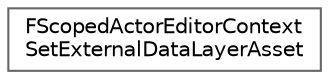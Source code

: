 digraph "Graphical Class Hierarchy"
{
 // INTERACTIVE_SVG=YES
 // LATEX_PDF_SIZE
  bgcolor="transparent";
  edge [fontname=Helvetica,fontsize=10,labelfontname=Helvetica,labelfontsize=10];
  node [fontname=Helvetica,fontsize=10,shape=box,height=0.2,width=0.4];
  rankdir="LR";
  Node0 [id="Node000000",label="FScopedActorEditorContext\lSetExternalDataLayerAsset",height=0.2,width=0.4,color="grey40", fillcolor="white", style="filled",URL="$d0/d05/classFScopedActorEditorContextSetExternalDataLayerAsset.html",tooltip="Pushes a copy of the existing context and overrides the current External Data Layer Asset."];
}
